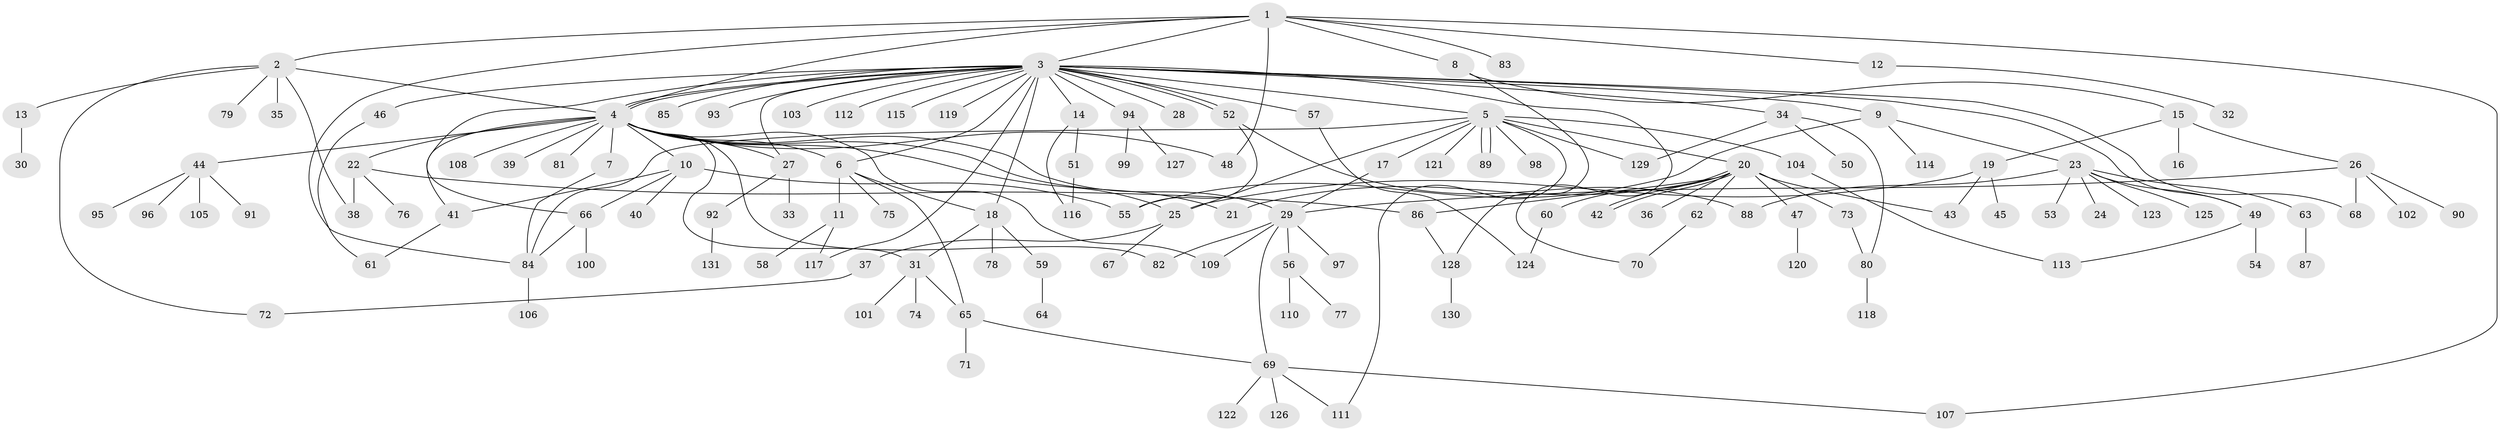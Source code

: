 // Generated by graph-tools (version 1.1) at 2025/11/02/27/25 16:11:11]
// undirected, 131 vertices, 175 edges
graph export_dot {
graph [start="1"]
  node [color=gray90,style=filled];
  1;
  2;
  3;
  4;
  5;
  6;
  7;
  8;
  9;
  10;
  11;
  12;
  13;
  14;
  15;
  16;
  17;
  18;
  19;
  20;
  21;
  22;
  23;
  24;
  25;
  26;
  27;
  28;
  29;
  30;
  31;
  32;
  33;
  34;
  35;
  36;
  37;
  38;
  39;
  40;
  41;
  42;
  43;
  44;
  45;
  46;
  47;
  48;
  49;
  50;
  51;
  52;
  53;
  54;
  55;
  56;
  57;
  58;
  59;
  60;
  61;
  62;
  63;
  64;
  65;
  66;
  67;
  68;
  69;
  70;
  71;
  72;
  73;
  74;
  75;
  76;
  77;
  78;
  79;
  80;
  81;
  82;
  83;
  84;
  85;
  86;
  87;
  88;
  89;
  90;
  91;
  92;
  93;
  94;
  95;
  96;
  97;
  98;
  99;
  100;
  101;
  102;
  103;
  104;
  105;
  106;
  107;
  108;
  109;
  110;
  111;
  112;
  113;
  114;
  115;
  116;
  117;
  118;
  119;
  120;
  121;
  122;
  123;
  124;
  125;
  126;
  127;
  128;
  129;
  130;
  131;
  1 -- 2;
  1 -- 3;
  1 -- 4;
  1 -- 8;
  1 -- 12;
  1 -- 48;
  1 -- 83;
  1 -- 84;
  1 -- 107;
  2 -- 4;
  2 -- 13;
  2 -- 35;
  2 -- 38;
  2 -- 72;
  2 -- 79;
  3 -- 4;
  3 -- 4;
  3 -- 5;
  3 -- 6;
  3 -- 9;
  3 -- 14;
  3 -- 18;
  3 -- 27;
  3 -- 28;
  3 -- 34;
  3 -- 46;
  3 -- 49;
  3 -- 52;
  3 -- 52;
  3 -- 57;
  3 -- 66;
  3 -- 68;
  3 -- 70;
  3 -- 85;
  3 -- 93;
  3 -- 94;
  3 -- 103;
  3 -- 112;
  3 -- 115;
  3 -- 117;
  3 -- 119;
  4 -- 6;
  4 -- 7;
  4 -- 10;
  4 -- 21;
  4 -- 22;
  4 -- 25;
  4 -- 27;
  4 -- 29;
  4 -- 31;
  4 -- 39;
  4 -- 41;
  4 -- 44;
  4 -- 48;
  4 -- 81;
  4 -- 82;
  4 -- 108;
  4 -- 109;
  5 -- 17;
  5 -- 20;
  5 -- 25;
  5 -- 84;
  5 -- 89;
  5 -- 89;
  5 -- 98;
  5 -- 104;
  5 -- 111;
  5 -- 121;
  5 -- 129;
  6 -- 11;
  6 -- 18;
  6 -- 65;
  6 -- 75;
  7 -- 84;
  8 -- 15;
  8 -- 128;
  9 -- 23;
  9 -- 55;
  9 -- 114;
  10 -- 40;
  10 -- 41;
  10 -- 55;
  10 -- 66;
  11 -- 58;
  11 -- 117;
  12 -- 32;
  13 -- 30;
  14 -- 51;
  14 -- 116;
  15 -- 16;
  15 -- 19;
  15 -- 26;
  17 -- 29;
  18 -- 31;
  18 -- 59;
  18 -- 78;
  19 -- 25;
  19 -- 43;
  19 -- 45;
  20 -- 21;
  20 -- 36;
  20 -- 42;
  20 -- 42;
  20 -- 43;
  20 -- 47;
  20 -- 60;
  20 -- 62;
  20 -- 73;
  20 -- 86;
  22 -- 38;
  22 -- 76;
  22 -- 86;
  23 -- 24;
  23 -- 49;
  23 -- 53;
  23 -- 63;
  23 -- 88;
  23 -- 123;
  23 -- 125;
  25 -- 37;
  25 -- 67;
  26 -- 29;
  26 -- 68;
  26 -- 90;
  26 -- 102;
  27 -- 33;
  27 -- 92;
  29 -- 56;
  29 -- 69;
  29 -- 82;
  29 -- 97;
  29 -- 109;
  31 -- 65;
  31 -- 74;
  31 -- 101;
  34 -- 50;
  34 -- 80;
  34 -- 129;
  37 -- 72;
  41 -- 61;
  44 -- 91;
  44 -- 95;
  44 -- 96;
  44 -- 105;
  46 -- 61;
  47 -- 120;
  49 -- 54;
  49 -- 113;
  51 -- 116;
  52 -- 55;
  52 -- 88;
  56 -- 77;
  56 -- 110;
  57 -- 124;
  59 -- 64;
  60 -- 124;
  62 -- 70;
  63 -- 87;
  65 -- 69;
  65 -- 71;
  66 -- 84;
  66 -- 100;
  69 -- 107;
  69 -- 111;
  69 -- 122;
  69 -- 126;
  73 -- 80;
  80 -- 118;
  84 -- 106;
  86 -- 128;
  92 -- 131;
  94 -- 99;
  94 -- 127;
  104 -- 113;
  128 -- 130;
}
